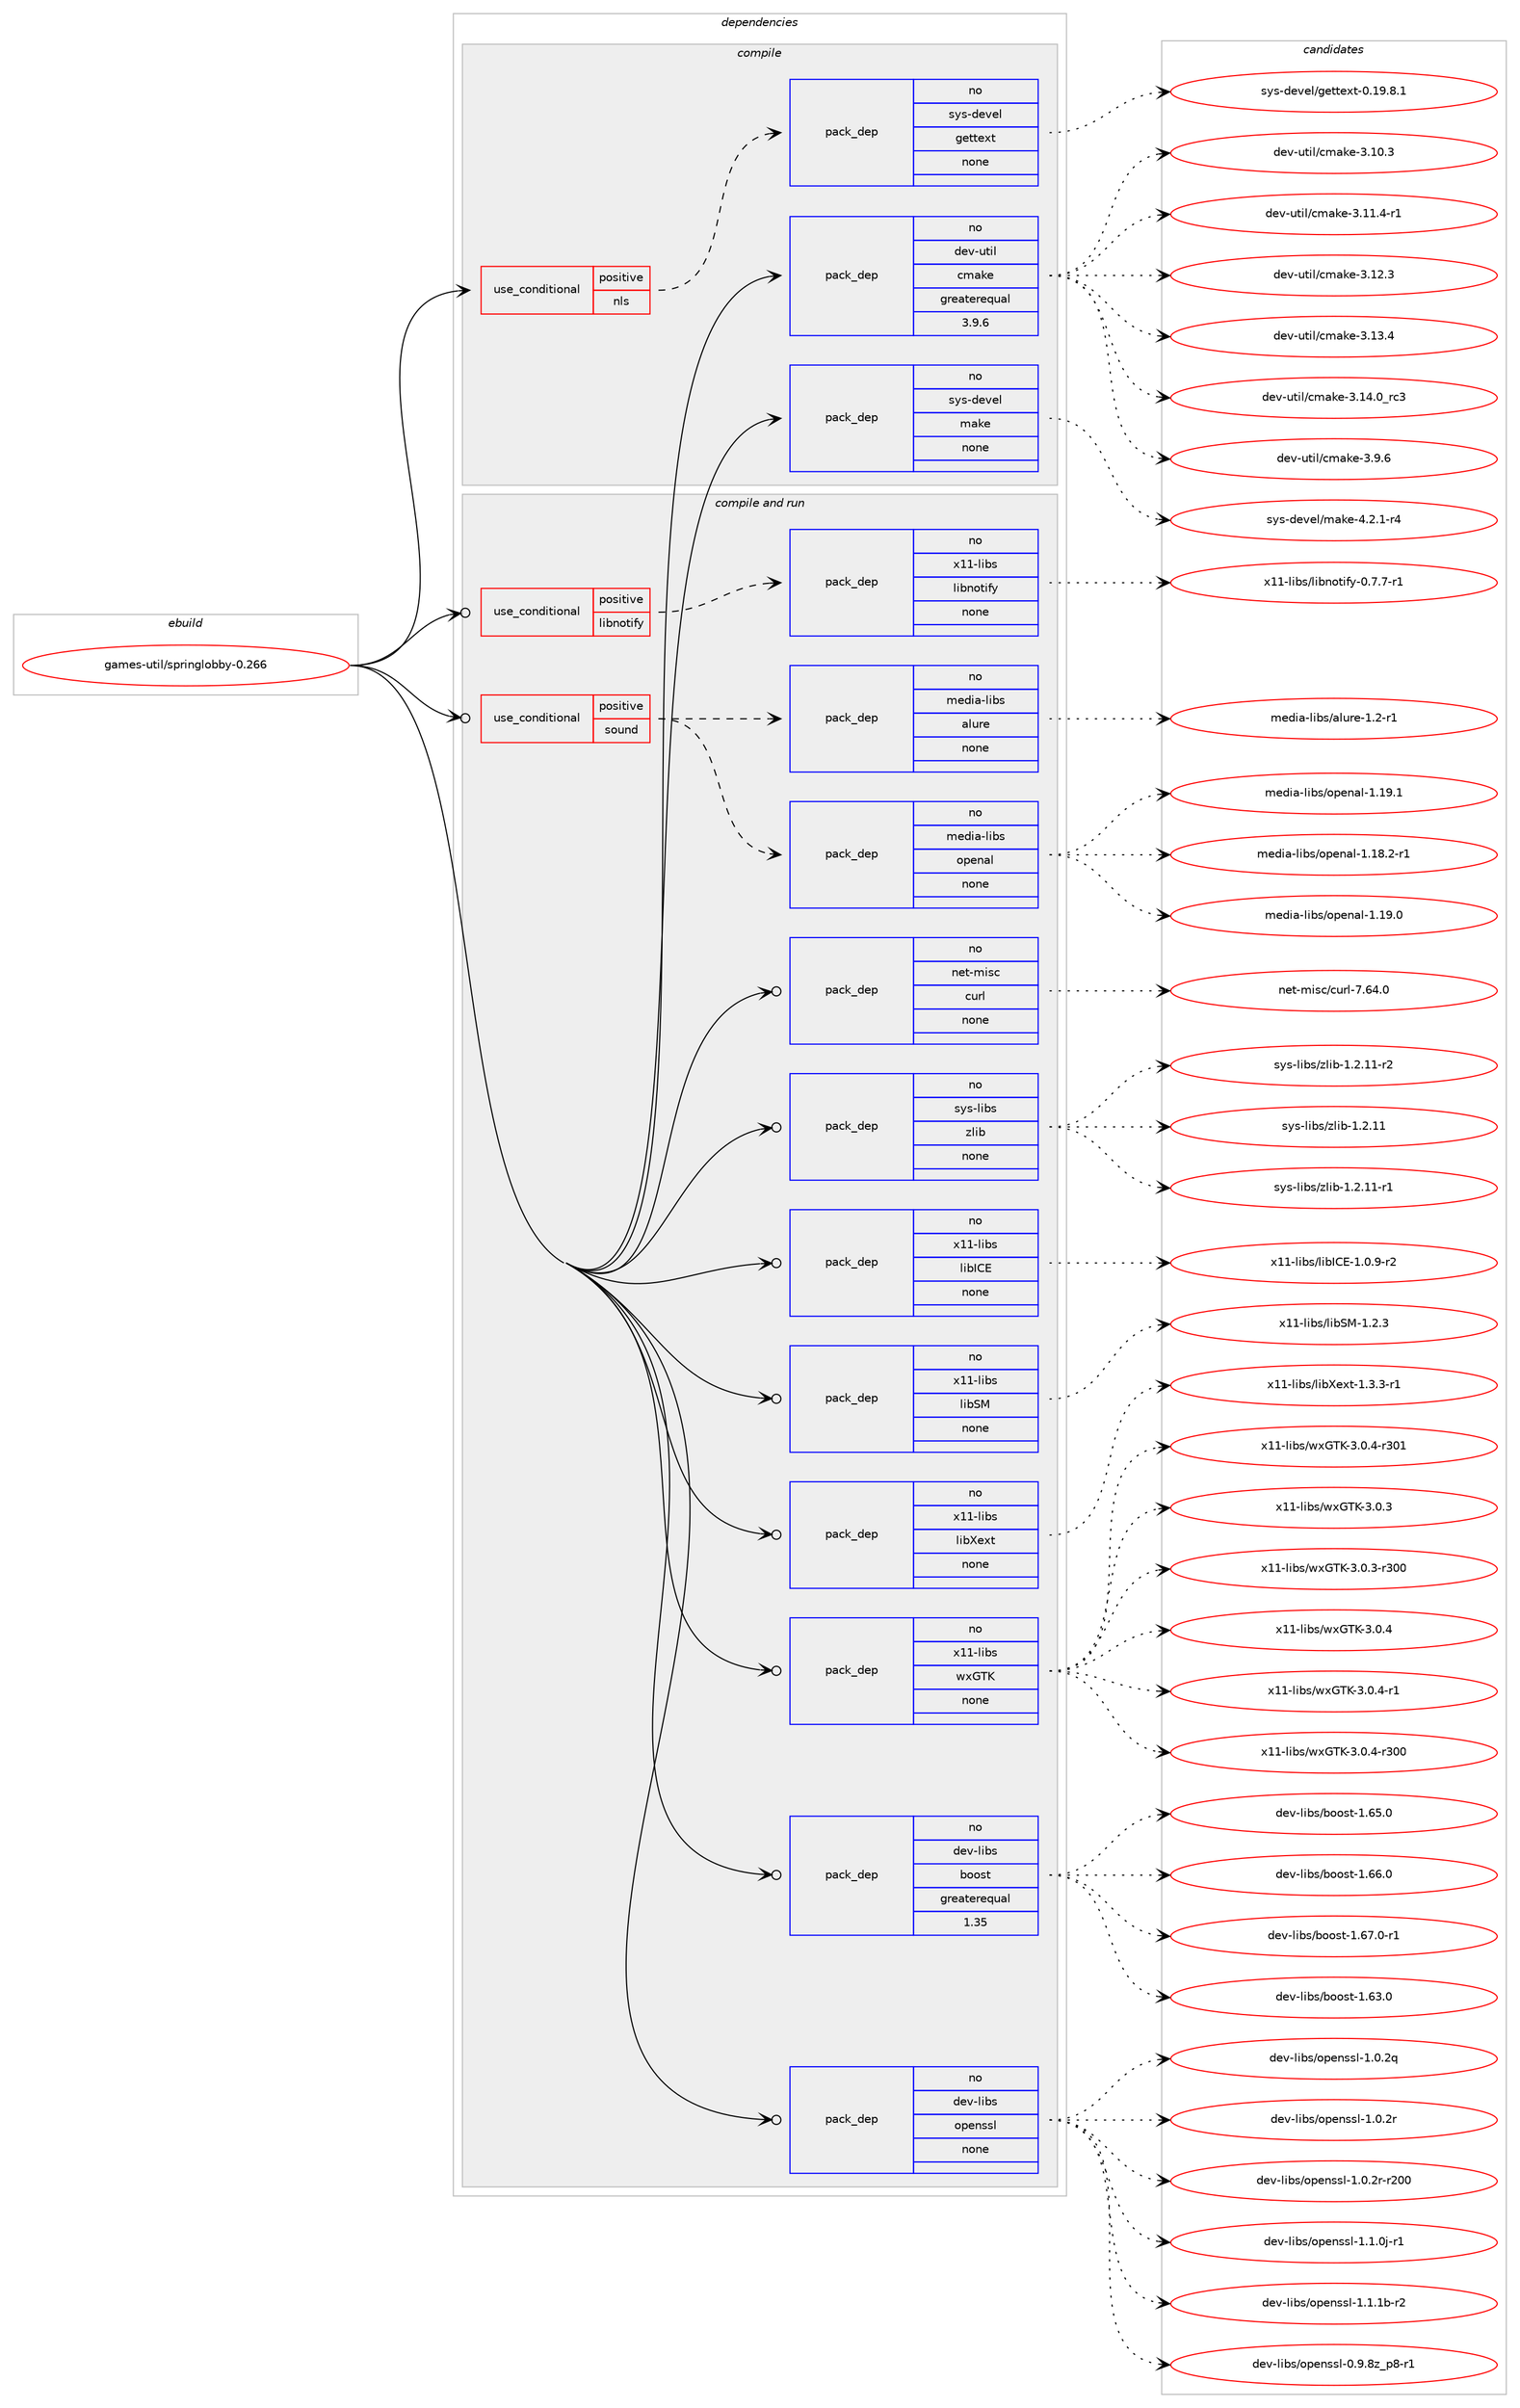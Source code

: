 digraph prolog {

# *************
# Graph options
# *************

newrank=true;
concentrate=true;
compound=true;
graph [rankdir=LR,fontname=Helvetica,fontsize=10,ranksep=1.5];#, ranksep=2.5, nodesep=0.2];
edge  [arrowhead=vee];
node  [fontname=Helvetica,fontsize=10];

# **********
# The ebuild
# **********

subgraph cluster_leftcol {
color=gray;
rank=same;
label=<<i>ebuild</i>>;
id [label="games-util/springlobby-0.266", color=red, width=4, href="../games-util/springlobby-0.266.svg"];
}

# ****************
# The dependencies
# ****************

subgraph cluster_midcol {
color=gray;
label=<<i>dependencies</i>>;
subgraph cluster_compile {
fillcolor="#eeeeee";
style=filled;
label=<<i>compile</i>>;
subgraph cond427312 {
dependency1562268 [label=<<TABLE BORDER="0" CELLBORDER="1" CELLSPACING="0" CELLPADDING="4"><TR><TD ROWSPAN="3" CELLPADDING="10">use_conditional</TD></TR><TR><TD>positive</TD></TR><TR><TD>nls</TD></TR></TABLE>>, shape=none, color=red];
subgraph pack1110846 {
dependency1562269 [label=<<TABLE BORDER="0" CELLBORDER="1" CELLSPACING="0" CELLPADDING="4" WIDTH="220"><TR><TD ROWSPAN="6" CELLPADDING="30">pack_dep</TD></TR><TR><TD WIDTH="110">no</TD></TR><TR><TD>sys-devel</TD></TR><TR><TD>gettext</TD></TR><TR><TD>none</TD></TR><TR><TD></TD></TR></TABLE>>, shape=none, color=blue];
}
dependency1562268:e -> dependency1562269:w [weight=20,style="dashed",arrowhead="vee"];
}
id:e -> dependency1562268:w [weight=20,style="solid",arrowhead="vee"];
subgraph pack1110847 {
dependency1562270 [label=<<TABLE BORDER="0" CELLBORDER="1" CELLSPACING="0" CELLPADDING="4" WIDTH="220"><TR><TD ROWSPAN="6" CELLPADDING="30">pack_dep</TD></TR><TR><TD WIDTH="110">no</TD></TR><TR><TD>dev-util</TD></TR><TR><TD>cmake</TD></TR><TR><TD>greaterequal</TD></TR><TR><TD>3.9.6</TD></TR></TABLE>>, shape=none, color=blue];
}
id:e -> dependency1562270:w [weight=20,style="solid",arrowhead="vee"];
subgraph pack1110848 {
dependency1562271 [label=<<TABLE BORDER="0" CELLBORDER="1" CELLSPACING="0" CELLPADDING="4" WIDTH="220"><TR><TD ROWSPAN="6" CELLPADDING="30">pack_dep</TD></TR><TR><TD WIDTH="110">no</TD></TR><TR><TD>sys-devel</TD></TR><TR><TD>make</TD></TR><TR><TD>none</TD></TR><TR><TD></TD></TR></TABLE>>, shape=none, color=blue];
}
id:e -> dependency1562271:w [weight=20,style="solid",arrowhead="vee"];
}
subgraph cluster_compileandrun {
fillcolor="#eeeeee";
style=filled;
label=<<i>compile and run</i>>;
subgraph cond427313 {
dependency1562272 [label=<<TABLE BORDER="0" CELLBORDER="1" CELLSPACING="0" CELLPADDING="4"><TR><TD ROWSPAN="3" CELLPADDING="10">use_conditional</TD></TR><TR><TD>positive</TD></TR><TR><TD>libnotify</TD></TR></TABLE>>, shape=none, color=red];
subgraph pack1110849 {
dependency1562273 [label=<<TABLE BORDER="0" CELLBORDER="1" CELLSPACING="0" CELLPADDING="4" WIDTH="220"><TR><TD ROWSPAN="6" CELLPADDING="30">pack_dep</TD></TR><TR><TD WIDTH="110">no</TD></TR><TR><TD>x11-libs</TD></TR><TR><TD>libnotify</TD></TR><TR><TD>none</TD></TR><TR><TD></TD></TR></TABLE>>, shape=none, color=blue];
}
dependency1562272:e -> dependency1562273:w [weight=20,style="dashed",arrowhead="vee"];
}
id:e -> dependency1562272:w [weight=20,style="solid",arrowhead="odotvee"];
subgraph cond427314 {
dependency1562274 [label=<<TABLE BORDER="0" CELLBORDER="1" CELLSPACING="0" CELLPADDING="4"><TR><TD ROWSPAN="3" CELLPADDING="10">use_conditional</TD></TR><TR><TD>positive</TD></TR><TR><TD>sound</TD></TR></TABLE>>, shape=none, color=red];
subgraph pack1110850 {
dependency1562275 [label=<<TABLE BORDER="0" CELLBORDER="1" CELLSPACING="0" CELLPADDING="4" WIDTH="220"><TR><TD ROWSPAN="6" CELLPADDING="30">pack_dep</TD></TR><TR><TD WIDTH="110">no</TD></TR><TR><TD>media-libs</TD></TR><TR><TD>alure</TD></TR><TR><TD>none</TD></TR><TR><TD></TD></TR></TABLE>>, shape=none, color=blue];
}
dependency1562274:e -> dependency1562275:w [weight=20,style="dashed",arrowhead="vee"];
subgraph pack1110851 {
dependency1562276 [label=<<TABLE BORDER="0" CELLBORDER="1" CELLSPACING="0" CELLPADDING="4" WIDTH="220"><TR><TD ROWSPAN="6" CELLPADDING="30">pack_dep</TD></TR><TR><TD WIDTH="110">no</TD></TR><TR><TD>media-libs</TD></TR><TR><TD>openal</TD></TR><TR><TD>none</TD></TR><TR><TD></TD></TR></TABLE>>, shape=none, color=blue];
}
dependency1562274:e -> dependency1562276:w [weight=20,style="dashed",arrowhead="vee"];
}
id:e -> dependency1562274:w [weight=20,style="solid",arrowhead="odotvee"];
subgraph pack1110852 {
dependency1562277 [label=<<TABLE BORDER="0" CELLBORDER="1" CELLSPACING="0" CELLPADDING="4" WIDTH="220"><TR><TD ROWSPAN="6" CELLPADDING="30">pack_dep</TD></TR><TR><TD WIDTH="110">no</TD></TR><TR><TD>dev-libs</TD></TR><TR><TD>boost</TD></TR><TR><TD>greaterequal</TD></TR><TR><TD>1.35</TD></TR></TABLE>>, shape=none, color=blue];
}
id:e -> dependency1562277:w [weight=20,style="solid",arrowhead="odotvee"];
subgraph pack1110853 {
dependency1562278 [label=<<TABLE BORDER="0" CELLBORDER="1" CELLSPACING="0" CELLPADDING="4" WIDTH="220"><TR><TD ROWSPAN="6" CELLPADDING="30">pack_dep</TD></TR><TR><TD WIDTH="110">no</TD></TR><TR><TD>dev-libs</TD></TR><TR><TD>openssl</TD></TR><TR><TD>none</TD></TR><TR><TD></TD></TR></TABLE>>, shape=none, color=blue];
}
id:e -> dependency1562278:w [weight=20,style="solid",arrowhead="odotvee"];
subgraph pack1110854 {
dependency1562279 [label=<<TABLE BORDER="0" CELLBORDER="1" CELLSPACING="0" CELLPADDING="4" WIDTH="220"><TR><TD ROWSPAN="6" CELLPADDING="30">pack_dep</TD></TR><TR><TD WIDTH="110">no</TD></TR><TR><TD>net-misc</TD></TR><TR><TD>curl</TD></TR><TR><TD>none</TD></TR><TR><TD></TD></TR></TABLE>>, shape=none, color=blue];
}
id:e -> dependency1562279:w [weight=20,style="solid",arrowhead="odotvee"];
subgraph pack1110855 {
dependency1562280 [label=<<TABLE BORDER="0" CELLBORDER="1" CELLSPACING="0" CELLPADDING="4" WIDTH="220"><TR><TD ROWSPAN="6" CELLPADDING="30">pack_dep</TD></TR><TR><TD WIDTH="110">no</TD></TR><TR><TD>sys-libs</TD></TR><TR><TD>zlib</TD></TR><TR><TD>none</TD></TR><TR><TD></TD></TR></TABLE>>, shape=none, color=blue];
}
id:e -> dependency1562280:w [weight=20,style="solid",arrowhead="odotvee"];
subgraph pack1110856 {
dependency1562281 [label=<<TABLE BORDER="0" CELLBORDER="1" CELLSPACING="0" CELLPADDING="4" WIDTH="220"><TR><TD ROWSPAN="6" CELLPADDING="30">pack_dep</TD></TR><TR><TD WIDTH="110">no</TD></TR><TR><TD>x11-libs</TD></TR><TR><TD>libICE</TD></TR><TR><TD>none</TD></TR><TR><TD></TD></TR></TABLE>>, shape=none, color=blue];
}
id:e -> dependency1562281:w [weight=20,style="solid",arrowhead="odotvee"];
subgraph pack1110857 {
dependency1562282 [label=<<TABLE BORDER="0" CELLBORDER="1" CELLSPACING="0" CELLPADDING="4" WIDTH="220"><TR><TD ROWSPAN="6" CELLPADDING="30">pack_dep</TD></TR><TR><TD WIDTH="110">no</TD></TR><TR><TD>x11-libs</TD></TR><TR><TD>libSM</TD></TR><TR><TD>none</TD></TR><TR><TD></TD></TR></TABLE>>, shape=none, color=blue];
}
id:e -> dependency1562282:w [weight=20,style="solid",arrowhead="odotvee"];
subgraph pack1110858 {
dependency1562283 [label=<<TABLE BORDER="0" CELLBORDER="1" CELLSPACING="0" CELLPADDING="4" WIDTH="220"><TR><TD ROWSPAN="6" CELLPADDING="30">pack_dep</TD></TR><TR><TD WIDTH="110">no</TD></TR><TR><TD>x11-libs</TD></TR><TR><TD>libXext</TD></TR><TR><TD>none</TD></TR><TR><TD></TD></TR></TABLE>>, shape=none, color=blue];
}
id:e -> dependency1562283:w [weight=20,style="solid",arrowhead="odotvee"];
subgraph pack1110859 {
dependency1562284 [label=<<TABLE BORDER="0" CELLBORDER="1" CELLSPACING="0" CELLPADDING="4" WIDTH="220"><TR><TD ROWSPAN="6" CELLPADDING="30">pack_dep</TD></TR><TR><TD WIDTH="110">no</TD></TR><TR><TD>x11-libs</TD></TR><TR><TD>wxGTK</TD></TR><TR><TD>none</TD></TR><TR><TD></TD></TR></TABLE>>, shape=none, color=blue];
}
id:e -> dependency1562284:w [weight=20,style="solid",arrowhead="odotvee"];
}
subgraph cluster_run {
fillcolor="#eeeeee";
style=filled;
label=<<i>run</i>>;
}
}

# **************
# The candidates
# **************

subgraph cluster_choices {
rank=same;
color=gray;
label=<<i>candidates</i>>;

subgraph choice1110846 {
color=black;
nodesep=1;
choice1151211154510010111810110847103101116116101120116454846495746564649 [label="sys-devel/gettext-0.19.8.1", color=red, width=4,href="../sys-devel/gettext-0.19.8.1.svg"];
dependency1562269:e -> choice1151211154510010111810110847103101116116101120116454846495746564649:w [style=dotted,weight="100"];
}
subgraph choice1110847 {
color=black;
nodesep=1;
choice1001011184511711610510847991099710710145514649484651 [label="dev-util/cmake-3.10.3", color=red, width=4,href="../dev-util/cmake-3.10.3.svg"];
choice10010111845117116105108479910997107101455146494946524511449 [label="dev-util/cmake-3.11.4-r1", color=red, width=4,href="../dev-util/cmake-3.11.4-r1.svg"];
choice1001011184511711610510847991099710710145514649504651 [label="dev-util/cmake-3.12.3", color=red, width=4,href="../dev-util/cmake-3.12.3.svg"];
choice1001011184511711610510847991099710710145514649514652 [label="dev-util/cmake-3.13.4", color=red, width=4,href="../dev-util/cmake-3.13.4.svg"];
choice1001011184511711610510847991099710710145514649524648951149951 [label="dev-util/cmake-3.14.0_rc3", color=red, width=4,href="../dev-util/cmake-3.14.0_rc3.svg"];
choice10010111845117116105108479910997107101455146574654 [label="dev-util/cmake-3.9.6", color=red, width=4,href="../dev-util/cmake-3.9.6.svg"];
dependency1562270:e -> choice1001011184511711610510847991099710710145514649484651:w [style=dotted,weight="100"];
dependency1562270:e -> choice10010111845117116105108479910997107101455146494946524511449:w [style=dotted,weight="100"];
dependency1562270:e -> choice1001011184511711610510847991099710710145514649504651:w [style=dotted,weight="100"];
dependency1562270:e -> choice1001011184511711610510847991099710710145514649514652:w [style=dotted,weight="100"];
dependency1562270:e -> choice1001011184511711610510847991099710710145514649524648951149951:w [style=dotted,weight="100"];
dependency1562270:e -> choice10010111845117116105108479910997107101455146574654:w [style=dotted,weight="100"];
}
subgraph choice1110848 {
color=black;
nodesep=1;
choice1151211154510010111810110847109971071014552465046494511452 [label="sys-devel/make-4.2.1-r4", color=red, width=4,href="../sys-devel/make-4.2.1-r4.svg"];
dependency1562271:e -> choice1151211154510010111810110847109971071014552465046494511452:w [style=dotted,weight="100"];
}
subgraph choice1110849 {
color=black;
nodesep=1;
choice1204949451081059811547108105981101111161051021214548465546554511449 [label="x11-libs/libnotify-0.7.7-r1", color=red, width=4,href="../x11-libs/libnotify-0.7.7-r1.svg"];
dependency1562273:e -> choice1204949451081059811547108105981101111161051021214548465546554511449:w [style=dotted,weight="100"];
}
subgraph choice1110850 {
color=black;
nodesep=1;
choice1091011001059745108105981154797108117114101454946504511449 [label="media-libs/alure-1.2-r1", color=red, width=4,href="../media-libs/alure-1.2-r1.svg"];
dependency1562275:e -> choice1091011001059745108105981154797108117114101454946504511449:w [style=dotted,weight="100"];
}
subgraph choice1110851 {
color=black;
nodesep=1;
choice1091011001059745108105981154711111210111097108454946495646504511449 [label="media-libs/openal-1.18.2-r1", color=red, width=4,href="../media-libs/openal-1.18.2-r1.svg"];
choice109101100105974510810598115471111121011109710845494649574648 [label="media-libs/openal-1.19.0", color=red, width=4,href="../media-libs/openal-1.19.0.svg"];
choice109101100105974510810598115471111121011109710845494649574649 [label="media-libs/openal-1.19.1", color=red, width=4,href="../media-libs/openal-1.19.1.svg"];
dependency1562276:e -> choice1091011001059745108105981154711111210111097108454946495646504511449:w [style=dotted,weight="100"];
dependency1562276:e -> choice109101100105974510810598115471111121011109710845494649574648:w [style=dotted,weight="100"];
dependency1562276:e -> choice109101100105974510810598115471111121011109710845494649574649:w [style=dotted,weight="100"];
}
subgraph choice1110852 {
color=black;
nodesep=1;
choice1001011184510810598115479811111111511645494654514648 [label="dev-libs/boost-1.63.0", color=red, width=4,href="../dev-libs/boost-1.63.0.svg"];
choice1001011184510810598115479811111111511645494654534648 [label="dev-libs/boost-1.65.0", color=red, width=4,href="../dev-libs/boost-1.65.0.svg"];
choice1001011184510810598115479811111111511645494654544648 [label="dev-libs/boost-1.66.0", color=red, width=4,href="../dev-libs/boost-1.66.0.svg"];
choice10010111845108105981154798111111115116454946545546484511449 [label="dev-libs/boost-1.67.0-r1", color=red, width=4,href="../dev-libs/boost-1.67.0-r1.svg"];
dependency1562277:e -> choice1001011184510810598115479811111111511645494654514648:w [style=dotted,weight="100"];
dependency1562277:e -> choice1001011184510810598115479811111111511645494654534648:w [style=dotted,weight="100"];
dependency1562277:e -> choice1001011184510810598115479811111111511645494654544648:w [style=dotted,weight="100"];
dependency1562277:e -> choice10010111845108105981154798111111115116454946545546484511449:w [style=dotted,weight="100"];
}
subgraph choice1110853 {
color=black;
nodesep=1;
choice10010111845108105981154711111210111011511510845484657465612295112564511449 [label="dev-libs/openssl-0.9.8z_p8-r1", color=red, width=4,href="../dev-libs/openssl-0.9.8z_p8-r1.svg"];
choice100101118451081059811547111112101110115115108454946484650113 [label="dev-libs/openssl-1.0.2q", color=red, width=4,href="../dev-libs/openssl-1.0.2q.svg"];
choice100101118451081059811547111112101110115115108454946484650114 [label="dev-libs/openssl-1.0.2r", color=red, width=4,href="../dev-libs/openssl-1.0.2r.svg"];
choice10010111845108105981154711111210111011511510845494648465011445114504848 [label="dev-libs/openssl-1.0.2r-r200", color=red, width=4,href="../dev-libs/openssl-1.0.2r-r200.svg"];
choice1001011184510810598115471111121011101151151084549464946481064511449 [label="dev-libs/openssl-1.1.0j-r1", color=red, width=4,href="../dev-libs/openssl-1.1.0j-r1.svg"];
choice100101118451081059811547111112101110115115108454946494649984511450 [label="dev-libs/openssl-1.1.1b-r2", color=red, width=4,href="../dev-libs/openssl-1.1.1b-r2.svg"];
dependency1562278:e -> choice10010111845108105981154711111210111011511510845484657465612295112564511449:w [style=dotted,weight="100"];
dependency1562278:e -> choice100101118451081059811547111112101110115115108454946484650113:w [style=dotted,weight="100"];
dependency1562278:e -> choice100101118451081059811547111112101110115115108454946484650114:w [style=dotted,weight="100"];
dependency1562278:e -> choice10010111845108105981154711111210111011511510845494648465011445114504848:w [style=dotted,weight="100"];
dependency1562278:e -> choice1001011184510810598115471111121011101151151084549464946481064511449:w [style=dotted,weight="100"];
dependency1562278:e -> choice100101118451081059811547111112101110115115108454946494649984511450:w [style=dotted,weight="100"];
}
subgraph choice1110854 {
color=black;
nodesep=1;
choice1101011164510910511599479911711410845554654524648 [label="net-misc/curl-7.64.0", color=red, width=4,href="../net-misc/curl-7.64.0.svg"];
dependency1562279:e -> choice1101011164510910511599479911711410845554654524648:w [style=dotted,weight="100"];
}
subgraph choice1110855 {
color=black;
nodesep=1;
choice1151211154510810598115471221081059845494650464949 [label="sys-libs/zlib-1.2.11", color=red, width=4,href="../sys-libs/zlib-1.2.11.svg"];
choice11512111545108105981154712210810598454946504649494511449 [label="sys-libs/zlib-1.2.11-r1", color=red, width=4,href="../sys-libs/zlib-1.2.11-r1.svg"];
choice11512111545108105981154712210810598454946504649494511450 [label="sys-libs/zlib-1.2.11-r2", color=red, width=4,href="../sys-libs/zlib-1.2.11-r2.svg"];
dependency1562280:e -> choice1151211154510810598115471221081059845494650464949:w [style=dotted,weight="100"];
dependency1562280:e -> choice11512111545108105981154712210810598454946504649494511449:w [style=dotted,weight="100"];
dependency1562280:e -> choice11512111545108105981154712210810598454946504649494511450:w [style=dotted,weight="100"];
}
subgraph choice1110856 {
color=black;
nodesep=1;
choice1204949451081059811547108105987367694549464846574511450 [label="x11-libs/libICE-1.0.9-r2", color=red, width=4,href="../x11-libs/libICE-1.0.9-r2.svg"];
dependency1562281:e -> choice1204949451081059811547108105987367694549464846574511450:w [style=dotted,weight="100"];
}
subgraph choice1110857 {
color=black;
nodesep=1;
choice1204949451081059811547108105988377454946504651 [label="x11-libs/libSM-1.2.3", color=red, width=4,href="../x11-libs/libSM-1.2.3.svg"];
dependency1562282:e -> choice1204949451081059811547108105988377454946504651:w [style=dotted,weight="100"];
}
subgraph choice1110858 {
color=black;
nodesep=1;
choice120494945108105981154710810598881011201164549465146514511449 [label="x11-libs/libXext-1.3.3-r1", color=red, width=4,href="../x11-libs/libXext-1.3.3-r1.svg"];
dependency1562283:e -> choice120494945108105981154710810598881011201164549465146514511449:w [style=dotted,weight="100"];
}
subgraph choice1110859 {
color=black;
nodesep=1;
choice1204949451081059811547119120718475455146484651 [label="x11-libs/wxGTK-3.0.3", color=red, width=4,href="../x11-libs/wxGTK-3.0.3.svg"];
choice120494945108105981154711912071847545514648465145114514848 [label="x11-libs/wxGTK-3.0.3-r300", color=red, width=4,href="../x11-libs/wxGTK-3.0.3-r300.svg"];
choice1204949451081059811547119120718475455146484652 [label="x11-libs/wxGTK-3.0.4", color=red, width=4,href="../x11-libs/wxGTK-3.0.4.svg"];
choice12049494510810598115471191207184754551464846524511449 [label="x11-libs/wxGTK-3.0.4-r1", color=red, width=4,href="../x11-libs/wxGTK-3.0.4-r1.svg"];
choice120494945108105981154711912071847545514648465245114514848 [label="x11-libs/wxGTK-3.0.4-r300", color=red, width=4,href="../x11-libs/wxGTK-3.0.4-r300.svg"];
choice120494945108105981154711912071847545514648465245114514849 [label="x11-libs/wxGTK-3.0.4-r301", color=red, width=4,href="../x11-libs/wxGTK-3.0.4-r301.svg"];
dependency1562284:e -> choice1204949451081059811547119120718475455146484651:w [style=dotted,weight="100"];
dependency1562284:e -> choice120494945108105981154711912071847545514648465145114514848:w [style=dotted,weight="100"];
dependency1562284:e -> choice1204949451081059811547119120718475455146484652:w [style=dotted,weight="100"];
dependency1562284:e -> choice12049494510810598115471191207184754551464846524511449:w [style=dotted,weight="100"];
dependency1562284:e -> choice120494945108105981154711912071847545514648465245114514848:w [style=dotted,weight="100"];
dependency1562284:e -> choice120494945108105981154711912071847545514648465245114514849:w [style=dotted,weight="100"];
}
}

}
